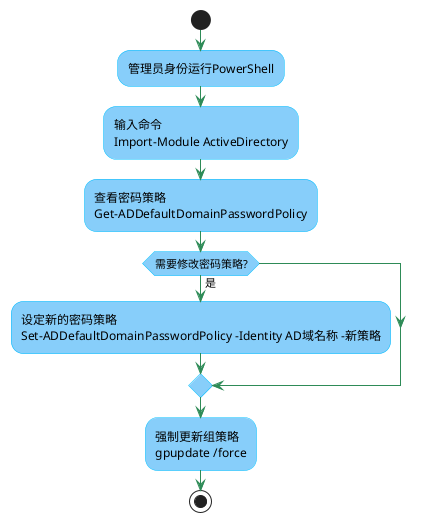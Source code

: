 @startuml

skinparam ActivityBackgroundColor LightSkyBlue
skinparam ActivityBorderColor DeepSkyBlue
skinparam ActivityFontColor Black
skinparam ArrowColor SeaGreen

start

:管理员身份运行PowerShell;
:输入命令\nImport-Module ActiveDirectory;
:查看密码策略\nGet-ADDefaultDomainPasswordPolicy;
if (需要修改密码策略?) then (是)
    :设定新的密码策略\nSet-ADDefaultDomainPasswordPolicy -Identity AD域名称 -新策略;
endif
:强制更新组策略\ngpupdate /force;

stop

@enduml
